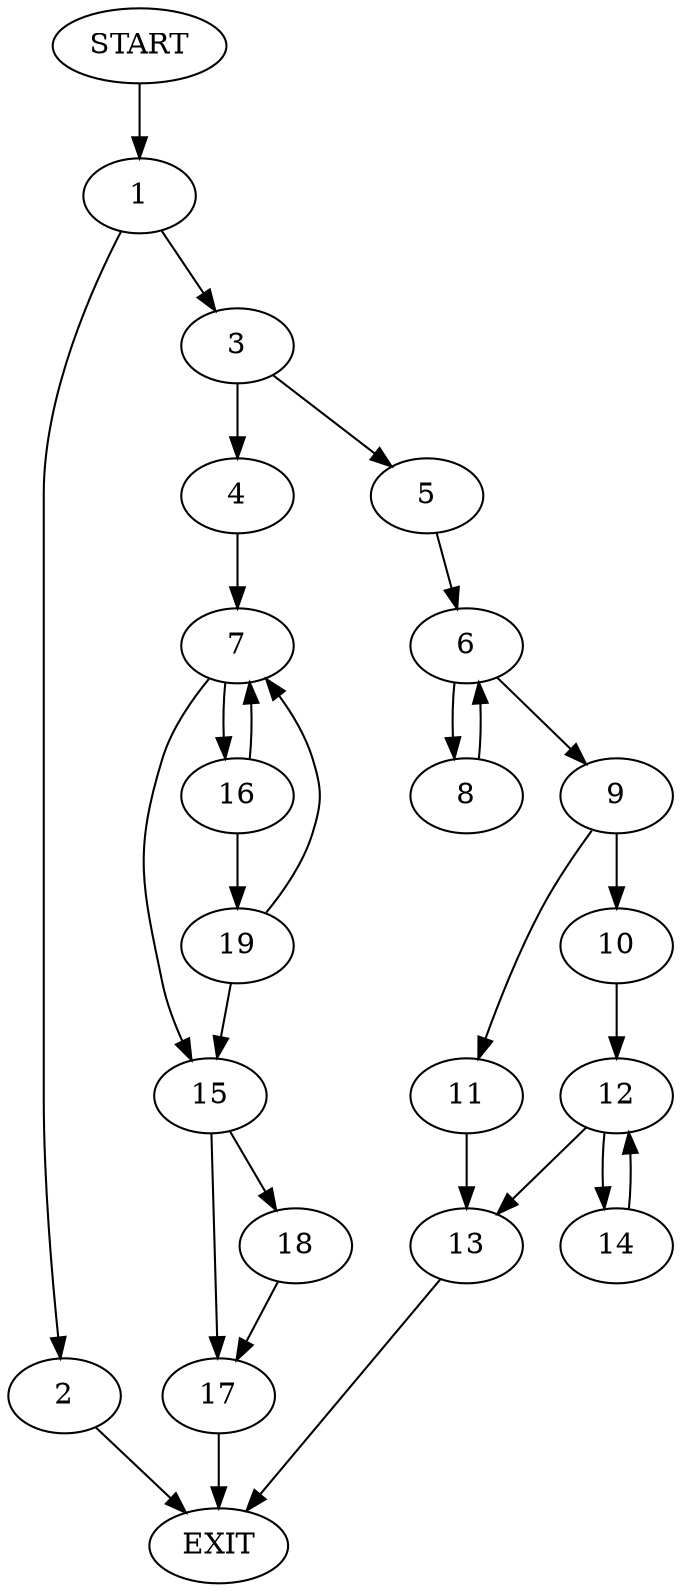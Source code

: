 digraph {
0 [label="START"]
20 [label="EXIT"]
0 -> 1
1 -> 2
1 -> 3
3 -> 4
3 -> 5
2 -> 20
5 -> 6
4 -> 7
6 -> 8
6 -> 9
8 -> 6
9 -> 10
9 -> 11
10 -> 12
11 -> 13
13 -> 20
12 -> 14
12 -> 13
14 -> 12
7 -> 15
7 -> 16
15 -> 17
15 -> 18
16 -> 19
16 -> 7
19 -> 15
19 -> 7
17 -> 20
18 -> 17
}
